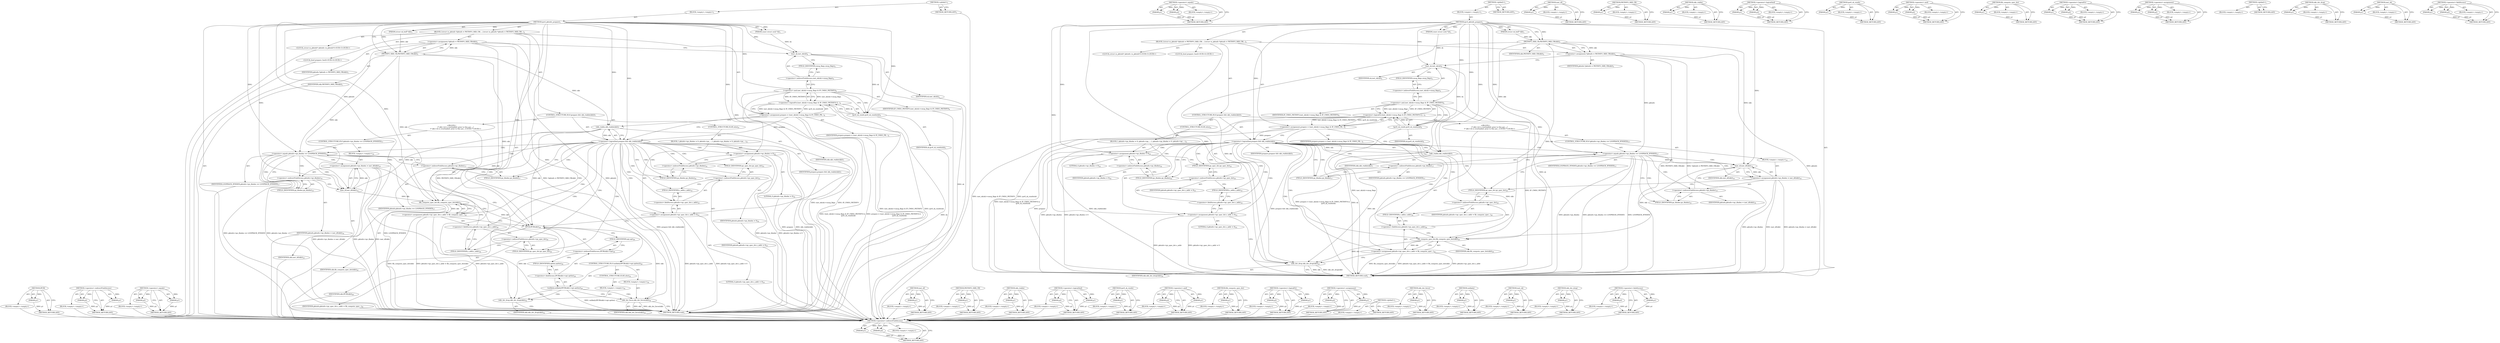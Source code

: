 digraph "&lt;operator&gt;.fieldAccess" {
vulnerable_116 [label=<(METHOD,&lt;operator&gt;.indirectFieldAccess)>];
vulnerable_117 [label=<(PARAM,p1)>];
vulnerable_118 [label=<(PARAM,p2)>];
vulnerable_119 [label=<(BLOCK,&lt;empty&gt;,&lt;empty&gt;)>];
vulnerable_120 [label=<(METHOD_RETURN,ANY)>];
vulnerable_138 [label=<(METHOD,&lt;operator&gt;.equals)>];
vulnerable_139 [label=<(PARAM,p1)>];
vulnerable_140 [label=<(PARAM,p2)>];
vulnerable_141 [label=<(BLOCK,&lt;empty&gt;,&lt;empty&gt;)>];
vulnerable_142 [label=<(METHOD_RETURN,ANY)>];
vulnerable_6 [label=<(METHOD,&lt;global&gt;)<SUB>1</SUB>>];
vulnerable_7 [label=<(BLOCK,&lt;empty&gt;,&lt;empty&gt;)<SUB>1</SUB>>];
vulnerable_8 [label=<(METHOD,ipv4_pktinfo_prepare)<SUB>1</SUB>>];
vulnerable_9 [label=<(PARAM,const struct sock *sk)<SUB>1</SUB>>];
vulnerable_10 [label=<(PARAM,struct sk_buff *skb)<SUB>1</SUB>>];
vulnerable_11 [label=<(BLOCK,{
	struct in_pktinfo *pktinfo = PKTINFO_SKB_CB(...,{
	struct in_pktinfo *pktinfo = PKTINFO_SKB_CB(...)<SUB>2</SUB>>];
vulnerable_12 [label="<(LOCAL,struct in_pktinfo* pktinfo: in_pktinfo*)<SUB>3</SUB>>"];
vulnerable_13 [label=<(&lt;operator&gt;.assignment,*pktinfo = PKTINFO_SKB_CB(skb))<SUB>3</SUB>>];
vulnerable_14 [label=<(IDENTIFIER,pktinfo,*pktinfo = PKTINFO_SKB_CB(skb))<SUB>3</SUB>>];
vulnerable_15 [label=<(PKTINFO_SKB_CB,PKTINFO_SKB_CB(skb))<SUB>3</SUB>>];
vulnerable_16 [label=<(IDENTIFIER,skb,PKTINFO_SKB_CB(skb))<SUB>3</SUB>>];
vulnerable_17 [label="<(LOCAL,bool prepare: bool)<SUB>4</SUB>>"];
vulnerable_18 [label=<(&lt;operator&gt;.assignment,prepare = (inet_sk(sk)-&gt;cmsg_flags &amp; IP_CMSG_PK...)<SUB>4</SUB>>];
vulnerable_19 [label=<(IDENTIFIER,prepare,prepare = (inet_sk(sk)-&gt;cmsg_flags &amp; IP_CMSG_PK...)<SUB>4</SUB>>];
vulnerable_20 [label=<(&lt;operator&gt;.logicalOr,(inet_sk(sk)-&gt;cmsg_flags &amp; IP_CMSG_PKTINFO) ||
...)<SUB>4</SUB>>];
vulnerable_21 [label=<(&lt;operator&gt;.and,inet_sk(sk)-&gt;cmsg_flags &amp; IP_CMSG_PKTINFO)<SUB>4</SUB>>];
vulnerable_22 [label=<(&lt;operator&gt;.indirectFieldAccess,inet_sk(sk)-&gt;cmsg_flags)<SUB>4</SUB>>];
vulnerable_23 [label=<(inet_sk,inet_sk(sk))<SUB>4</SUB>>];
vulnerable_24 [label=<(IDENTIFIER,sk,inet_sk(sk))<SUB>4</SUB>>];
vulnerable_25 [label=<(FIELD_IDENTIFIER,cmsg_flags,cmsg_flags)<SUB>4</SUB>>];
vulnerable_26 [label=<(IDENTIFIER,IP_CMSG_PKTINFO,inet_sk(sk)-&gt;cmsg_flags &amp; IP_CMSG_PKTINFO)<SUB>4</SUB>>];
vulnerable_27 [label=<(ipv6_sk_rxinfo,ipv6_sk_rxinfo(sk))<SUB>5</SUB>>];
vulnerable_28 [label=<(IDENTIFIER,sk,ipv6_sk_rxinfo(sk))<SUB>5</SUB>>];
vulnerable_29 [label=<(CONTROL_STRUCTURE,IF,if (prepare &amp;&amp; skb_rtable(skb)))<SUB>7</SUB>>];
vulnerable_30 [label=<(&lt;operator&gt;.logicalAnd,prepare &amp;&amp; skb_rtable(skb))<SUB>7</SUB>>];
vulnerable_31 [label=<(IDENTIFIER,prepare,prepare &amp;&amp; skb_rtable(skb))<SUB>7</SUB>>];
vulnerable_32 [label=<(skb_rtable,skb_rtable(skb))<SUB>7</SUB>>];
vulnerable_33 [label=<(IDENTIFIER,skb,skb_rtable(skb))<SUB>7</SUB>>];
vulnerable_34 [label="<(BLOCK,{
		/* skb-&gt;cb is overloaded: prior to this poi...,{
		/* skb-&gt;cb is overloaded: prior to this poi...)<SUB>7</SUB>>"];
vulnerable_35 [label=<(CONTROL_STRUCTURE,IF,if (pktinfo-&gt;ipi_ifindex == LOOPBACK_IFINDEX))<SUB>17</SUB>>];
vulnerable_36 [label=<(&lt;operator&gt;.equals,pktinfo-&gt;ipi_ifindex == LOOPBACK_IFINDEX)<SUB>17</SUB>>];
vulnerable_37 [label=<(&lt;operator&gt;.indirectFieldAccess,pktinfo-&gt;ipi_ifindex)<SUB>17</SUB>>];
vulnerable_38 [label=<(IDENTIFIER,pktinfo,pktinfo-&gt;ipi_ifindex == LOOPBACK_IFINDEX)<SUB>17</SUB>>];
vulnerable_39 [label=<(FIELD_IDENTIFIER,ipi_ifindex,ipi_ifindex)<SUB>17</SUB>>];
vulnerable_40 [label=<(IDENTIFIER,LOOPBACK_IFINDEX,pktinfo-&gt;ipi_ifindex == LOOPBACK_IFINDEX)<SUB>17</SUB>>];
vulnerable_41 [label=<(BLOCK,&lt;empty&gt;,&lt;empty&gt;)<SUB>18</SUB>>];
vulnerable_42 [label=<(&lt;operator&gt;.assignment,pktinfo-&gt;ipi_ifindex = inet_iif(skb))<SUB>18</SUB>>];
vulnerable_43 [label=<(&lt;operator&gt;.indirectFieldAccess,pktinfo-&gt;ipi_ifindex)<SUB>18</SUB>>];
vulnerable_44 [label=<(IDENTIFIER,pktinfo,pktinfo-&gt;ipi_ifindex = inet_iif(skb))<SUB>18</SUB>>];
vulnerable_45 [label=<(FIELD_IDENTIFIER,ipi_ifindex,ipi_ifindex)<SUB>18</SUB>>];
vulnerable_46 [label=<(inet_iif,inet_iif(skb))<SUB>18</SUB>>];
vulnerable_47 [label=<(IDENTIFIER,skb,inet_iif(skb))<SUB>18</SUB>>];
vulnerable_48 [label=<(&lt;operator&gt;.assignment,pktinfo-&gt;ipi_spec_dst.s_addr = fib_compute_spec...)<SUB>20</SUB>>];
vulnerable_49 [label=<(&lt;operator&gt;.fieldAccess,pktinfo-&gt;ipi_spec_dst.s_addr)<SUB>20</SUB>>];
vulnerable_50 [label=<(&lt;operator&gt;.indirectFieldAccess,pktinfo-&gt;ipi_spec_dst)<SUB>20</SUB>>];
vulnerable_51 [label=<(IDENTIFIER,pktinfo,pktinfo-&gt;ipi_spec_dst.s_addr = fib_compute_spec...)<SUB>20</SUB>>];
vulnerable_52 [label=<(FIELD_IDENTIFIER,ipi_spec_dst,ipi_spec_dst)<SUB>20</SUB>>];
vulnerable_53 [label=<(FIELD_IDENTIFIER,s_addr,s_addr)<SUB>20</SUB>>];
vulnerable_54 [label=<(fib_compute_spec_dst,fib_compute_spec_dst(skb))<SUB>20</SUB>>];
vulnerable_55 [label=<(IDENTIFIER,skb,fib_compute_spec_dst(skb))<SUB>20</SUB>>];
vulnerable_56 [label=<(CONTROL_STRUCTURE,ELSE,else)<SUB>21</SUB>>];
vulnerable_57 [label=<(BLOCK,{
 		pktinfo-&gt;ipi_ifindex = 0;
 		pktinfo-&gt;ipi_...,{
 		pktinfo-&gt;ipi_ifindex = 0;
 		pktinfo-&gt;ipi_...)<SUB>21</SUB>>];
vulnerable_58 [label=<(&lt;operator&gt;.assignment,pktinfo-&gt;ipi_ifindex = 0)<SUB>22</SUB>>];
vulnerable_59 [label=<(&lt;operator&gt;.indirectFieldAccess,pktinfo-&gt;ipi_ifindex)<SUB>22</SUB>>];
vulnerable_60 [label=<(IDENTIFIER,pktinfo,pktinfo-&gt;ipi_ifindex = 0)<SUB>22</SUB>>];
vulnerable_61 [label=<(FIELD_IDENTIFIER,ipi_ifindex,ipi_ifindex)<SUB>22</SUB>>];
vulnerable_62 [label=<(LITERAL,0,pktinfo-&gt;ipi_ifindex = 0)<SUB>22</SUB>>];
vulnerable_63 [label=<(&lt;operator&gt;.assignment,pktinfo-&gt;ipi_spec_dst.s_addr = 0)<SUB>23</SUB>>];
vulnerable_64 [label=<(&lt;operator&gt;.fieldAccess,pktinfo-&gt;ipi_spec_dst.s_addr)<SUB>23</SUB>>];
vulnerable_65 [label=<(&lt;operator&gt;.indirectFieldAccess,pktinfo-&gt;ipi_spec_dst)<SUB>23</SUB>>];
vulnerable_66 [label=<(IDENTIFIER,pktinfo,pktinfo-&gt;ipi_spec_dst.s_addr = 0)<SUB>23</SUB>>];
vulnerable_67 [label=<(FIELD_IDENTIFIER,ipi_spec_dst,ipi_spec_dst)<SUB>23</SUB>>];
vulnerable_68 [label=<(FIELD_IDENTIFIER,s_addr,s_addr)<SUB>23</SUB>>];
vulnerable_69 [label=<(LITERAL,0,pktinfo-&gt;ipi_spec_dst.s_addr = 0)<SUB>23</SUB>>];
vulnerable_70 [label=<(skb_dst_drop,skb_dst_drop(skb))<SUB>25</SUB>>];
vulnerable_71 [label=<(IDENTIFIER,skb,skb_dst_drop(skb))<SUB>25</SUB>>];
vulnerable_72 [label=<(METHOD_RETURN,void)<SUB>1</SUB>>];
vulnerable_74 [label=<(METHOD_RETURN,ANY)<SUB>1</SUB>>];
vulnerable_143 [label=<(METHOD,inet_iif)>];
vulnerable_144 [label=<(PARAM,p1)>];
vulnerable_145 [label=<(BLOCK,&lt;empty&gt;,&lt;empty&gt;)>];
vulnerable_146 [label=<(METHOD_RETURN,ANY)>];
vulnerable_102 [label=<(METHOD,PKTINFO_SKB_CB)>];
vulnerable_103 [label=<(PARAM,p1)>];
vulnerable_104 [label=<(BLOCK,&lt;empty&gt;,&lt;empty&gt;)>];
vulnerable_105 [label=<(METHOD_RETURN,ANY)>];
vulnerable_134 [label=<(METHOD,skb_rtable)>];
vulnerable_135 [label=<(PARAM,p1)>];
vulnerable_136 [label=<(BLOCK,&lt;empty&gt;,&lt;empty&gt;)>];
vulnerable_137 [label=<(METHOD_RETURN,ANY)>];
vulnerable_129 [label=<(METHOD,&lt;operator&gt;.logicalAnd)>];
vulnerable_130 [label=<(PARAM,p1)>];
vulnerable_131 [label=<(PARAM,p2)>];
vulnerable_132 [label=<(BLOCK,&lt;empty&gt;,&lt;empty&gt;)>];
vulnerable_133 [label=<(METHOD_RETURN,ANY)>];
vulnerable_125 [label=<(METHOD,ipv6_sk_rxinfo)>];
vulnerable_126 [label=<(PARAM,p1)>];
vulnerable_127 [label=<(BLOCK,&lt;empty&gt;,&lt;empty&gt;)>];
vulnerable_128 [label=<(METHOD_RETURN,ANY)>];
vulnerable_111 [label=<(METHOD,&lt;operator&gt;.and)>];
vulnerable_112 [label=<(PARAM,p1)>];
vulnerable_113 [label=<(PARAM,p2)>];
vulnerable_114 [label=<(BLOCK,&lt;empty&gt;,&lt;empty&gt;)>];
vulnerable_115 [label=<(METHOD_RETURN,ANY)>];
vulnerable_152 [label=<(METHOD,fib_compute_spec_dst)>];
vulnerable_153 [label=<(PARAM,p1)>];
vulnerable_154 [label=<(BLOCK,&lt;empty&gt;,&lt;empty&gt;)>];
vulnerable_155 [label=<(METHOD_RETURN,ANY)>];
vulnerable_106 [label=<(METHOD,&lt;operator&gt;.logicalOr)>];
vulnerable_107 [label=<(PARAM,p1)>];
vulnerable_108 [label=<(PARAM,p2)>];
vulnerable_109 [label=<(BLOCK,&lt;empty&gt;,&lt;empty&gt;)>];
vulnerable_110 [label=<(METHOD_RETURN,ANY)>];
vulnerable_97 [label=<(METHOD,&lt;operator&gt;.assignment)>];
vulnerable_98 [label=<(PARAM,p1)>];
vulnerable_99 [label=<(PARAM,p2)>];
vulnerable_100 [label=<(BLOCK,&lt;empty&gt;,&lt;empty&gt;)>];
vulnerable_101 [label=<(METHOD_RETURN,ANY)>];
vulnerable_91 [label=<(METHOD,&lt;global&gt;)<SUB>1</SUB>>];
vulnerable_92 [label=<(BLOCK,&lt;empty&gt;,&lt;empty&gt;)>];
vulnerable_93 [label=<(METHOD_RETURN,ANY)>];
vulnerable_156 [label=<(METHOD,skb_dst_drop)>];
vulnerable_157 [label=<(PARAM,p1)>];
vulnerable_158 [label=<(BLOCK,&lt;empty&gt;,&lt;empty&gt;)>];
vulnerable_159 [label=<(METHOD_RETURN,ANY)>];
vulnerable_121 [label=<(METHOD,inet_sk)>];
vulnerable_122 [label=<(PARAM,p1)>];
vulnerable_123 [label=<(BLOCK,&lt;empty&gt;,&lt;empty&gt;)>];
vulnerable_124 [label=<(METHOD_RETURN,ANY)>];
vulnerable_147 [label=<(METHOD,&lt;operator&gt;.fieldAccess)>];
vulnerable_148 [label=<(PARAM,p1)>];
vulnerable_149 [label=<(PARAM,p2)>];
vulnerable_150 [label=<(BLOCK,&lt;empty&gt;,&lt;empty&gt;)>];
vulnerable_151 [label=<(METHOD_RETURN,ANY)>];
fixed_173 [label=<(METHOD,IPCB)>];
fixed_174 [label=<(PARAM,p1)>];
fixed_175 [label=<(BLOCK,&lt;empty&gt;,&lt;empty&gt;)>];
fixed_176 [label=<(METHOD_RETURN,ANY)>];
fixed_129 [label=<(METHOD,&lt;operator&gt;.indirectFieldAccess)>];
fixed_130 [label=<(PARAM,p1)>];
fixed_131 [label=<(PARAM,p2)>];
fixed_132 [label=<(BLOCK,&lt;empty&gt;,&lt;empty&gt;)>];
fixed_133 [label=<(METHOD_RETURN,ANY)>];
fixed_151 [label=<(METHOD,&lt;operator&gt;.equals)>];
fixed_152 [label=<(PARAM,p1)>];
fixed_153 [label=<(PARAM,p2)>];
fixed_154 [label=<(BLOCK,&lt;empty&gt;,&lt;empty&gt;)>];
fixed_155 [label=<(METHOD_RETURN,ANY)>];
fixed_6 [label=<(METHOD,&lt;global&gt;)<SUB>1</SUB>>];
fixed_7 [label=<(BLOCK,&lt;empty&gt;,&lt;empty&gt;)<SUB>1</SUB>>];
fixed_8 [label=<(METHOD,ipv4_pktinfo_prepare)<SUB>1</SUB>>];
fixed_9 [label=<(PARAM,const struct sock *sk)<SUB>1</SUB>>];
fixed_10 [label=<(PARAM,struct sk_buff *skb)<SUB>1</SUB>>];
fixed_11 [label=<(BLOCK,{
	struct in_pktinfo *pktinfo = PKTINFO_SKB_CB(...,{
	struct in_pktinfo *pktinfo = PKTINFO_SKB_CB(...)<SUB>2</SUB>>];
fixed_12 [label="<(LOCAL,struct in_pktinfo* pktinfo: in_pktinfo*)<SUB>3</SUB>>"];
fixed_13 [label=<(&lt;operator&gt;.assignment,*pktinfo = PKTINFO_SKB_CB(skb))<SUB>3</SUB>>];
fixed_14 [label=<(IDENTIFIER,pktinfo,*pktinfo = PKTINFO_SKB_CB(skb))<SUB>3</SUB>>];
fixed_15 [label=<(PKTINFO_SKB_CB,PKTINFO_SKB_CB(skb))<SUB>3</SUB>>];
fixed_16 [label=<(IDENTIFIER,skb,PKTINFO_SKB_CB(skb))<SUB>3</SUB>>];
fixed_17 [label="<(LOCAL,bool prepare: bool)<SUB>4</SUB>>"];
fixed_18 [label=<(&lt;operator&gt;.assignment,prepare = (inet_sk(sk)-&gt;cmsg_flags &amp; IP_CMSG_PK...)<SUB>4</SUB>>];
fixed_19 [label=<(IDENTIFIER,prepare,prepare = (inet_sk(sk)-&gt;cmsg_flags &amp; IP_CMSG_PK...)<SUB>4</SUB>>];
fixed_20 [label=<(&lt;operator&gt;.logicalOr,(inet_sk(sk)-&gt;cmsg_flags &amp; IP_CMSG_PKTINFO) ||
...)<SUB>4</SUB>>];
fixed_21 [label=<(&lt;operator&gt;.and,inet_sk(sk)-&gt;cmsg_flags &amp; IP_CMSG_PKTINFO)<SUB>4</SUB>>];
fixed_22 [label=<(&lt;operator&gt;.indirectFieldAccess,inet_sk(sk)-&gt;cmsg_flags)<SUB>4</SUB>>];
fixed_23 [label=<(inet_sk,inet_sk(sk))<SUB>4</SUB>>];
fixed_24 [label=<(IDENTIFIER,sk,inet_sk(sk))<SUB>4</SUB>>];
fixed_25 [label=<(FIELD_IDENTIFIER,cmsg_flags,cmsg_flags)<SUB>4</SUB>>];
fixed_26 [label=<(IDENTIFIER,IP_CMSG_PKTINFO,inet_sk(sk)-&gt;cmsg_flags &amp; IP_CMSG_PKTINFO)<SUB>4</SUB>>];
fixed_27 [label=<(ipv6_sk_rxinfo,ipv6_sk_rxinfo(sk))<SUB>5</SUB>>];
fixed_28 [label=<(IDENTIFIER,sk,ipv6_sk_rxinfo(sk))<SUB>5</SUB>>];
fixed_29 [label=<(CONTROL_STRUCTURE,IF,if (prepare &amp;&amp; skb_rtable(skb)))<SUB>7</SUB>>];
fixed_30 [label=<(&lt;operator&gt;.logicalAnd,prepare &amp;&amp; skb_rtable(skb))<SUB>7</SUB>>];
fixed_31 [label=<(IDENTIFIER,prepare,prepare &amp;&amp; skb_rtable(skb))<SUB>7</SUB>>];
fixed_32 [label=<(skb_rtable,skb_rtable(skb))<SUB>7</SUB>>];
fixed_33 [label=<(IDENTIFIER,skb,skb_rtable(skb))<SUB>7</SUB>>];
fixed_34 [label="<(BLOCK,{
		/* skb-&gt;cb is overloaded: prior to this poi...,{
		/* skb-&gt;cb is overloaded: prior to this poi...)<SUB>7</SUB>>"];
fixed_35 [label=<(CONTROL_STRUCTURE,IF,if (pktinfo-&gt;ipi_ifindex == LOOPBACK_IFINDEX))<SUB>17</SUB>>];
fixed_36 [label=<(&lt;operator&gt;.equals,pktinfo-&gt;ipi_ifindex == LOOPBACK_IFINDEX)<SUB>17</SUB>>];
fixed_37 [label=<(&lt;operator&gt;.indirectFieldAccess,pktinfo-&gt;ipi_ifindex)<SUB>17</SUB>>];
fixed_38 [label=<(IDENTIFIER,pktinfo,pktinfo-&gt;ipi_ifindex == LOOPBACK_IFINDEX)<SUB>17</SUB>>];
fixed_39 [label=<(FIELD_IDENTIFIER,ipi_ifindex,ipi_ifindex)<SUB>17</SUB>>];
fixed_40 [label=<(IDENTIFIER,LOOPBACK_IFINDEX,pktinfo-&gt;ipi_ifindex == LOOPBACK_IFINDEX)<SUB>17</SUB>>];
fixed_41 [label=<(BLOCK,&lt;empty&gt;,&lt;empty&gt;)<SUB>18</SUB>>];
fixed_42 [label=<(&lt;operator&gt;.assignment,pktinfo-&gt;ipi_ifindex = inet_iif(skb))<SUB>18</SUB>>];
fixed_43 [label=<(&lt;operator&gt;.indirectFieldAccess,pktinfo-&gt;ipi_ifindex)<SUB>18</SUB>>];
fixed_44 [label=<(IDENTIFIER,pktinfo,pktinfo-&gt;ipi_ifindex = inet_iif(skb))<SUB>18</SUB>>];
fixed_45 [label=<(FIELD_IDENTIFIER,ipi_ifindex,ipi_ifindex)<SUB>18</SUB>>];
fixed_46 [label=<(inet_iif,inet_iif(skb))<SUB>18</SUB>>];
fixed_47 [label=<(IDENTIFIER,skb,inet_iif(skb))<SUB>18</SUB>>];
fixed_48 [label=<(&lt;operator&gt;.assignment,pktinfo-&gt;ipi_spec_dst.s_addr = fib_compute_spec...)<SUB>20</SUB>>];
fixed_49 [label=<(&lt;operator&gt;.fieldAccess,pktinfo-&gt;ipi_spec_dst.s_addr)<SUB>20</SUB>>];
fixed_50 [label=<(&lt;operator&gt;.indirectFieldAccess,pktinfo-&gt;ipi_spec_dst)<SUB>20</SUB>>];
fixed_51 [label=<(IDENTIFIER,pktinfo,pktinfo-&gt;ipi_spec_dst.s_addr = fib_compute_spec...)<SUB>20</SUB>>];
fixed_52 [label=<(FIELD_IDENTIFIER,ipi_spec_dst,ipi_spec_dst)<SUB>20</SUB>>];
fixed_53 [label=<(FIELD_IDENTIFIER,s_addr,s_addr)<SUB>20</SUB>>];
fixed_54 [label=<(fib_compute_spec_dst,fib_compute_spec_dst(skb))<SUB>20</SUB>>];
fixed_55 [label=<(IDENTIFIER,skb,fib_compute_spec_dst(skb))<SUB>20</SUB>>];
fixed_56 [label=<(CONTROL_STRUCTURE,ELSE,else)<SUB>21</SUB>>];
fixed_57 [label=<(BLOCK,{
 		pktinfo-&gt;ipi_ifindex = 0;
 		pktinfo-&gt;ipi_...,{
 		pktinfo-&gt;ipi_ifindex = 0;
 		pktinfo-&gt;ipi_...)<SUB>21</SUB>>];
fixed_58 [label=<(&lt;operator&gt;.assignment,pktinfo-&gt;ipi_ifindex = 0)<SUB>22</SUB>>];
fixed_59 [label=<(&lt;operator&gt;.indirectFieldAccess,pktinfo-&gt;ipi_ifindex)<SUB>22</SUB>>];
fixed_60 [label=<(IDENTIFIER,pktinfo,pktinfo-&gt;ipi_ifindex = 0)<SUB>22</SUB>>];
fixed_61 [label=<(FIELD_IDENTIFIER,ipi_ifindex,ipi_ifindex)<SUB>22</SUB>>];
fixed_62 [label=<(LITERAL,0,pktinfo-&gt;ipi_ifindex = 0)<SUB>22</SUB>>];
fixed_63 [label=<(&lt;operator&gt;.assignment,pktinfo-&gt;ipi_spec_dst.s_addr = 0)<SUB>23</SUB>>];
fixed_64 [label=<(&lt;operator&gt;.fieldAccess,pktinfo-&gt;ipi_spec_dst.s_addr)<SUB>23</SUB>>];
fixed_65 [label=<(&lt;operator&gt;.indirectFieldAccess,pktinfo-&gt;ipi_spec_dst)<SUB>23</SUB>>];
fixed_66 [label=<(IDENTIFIER,pktinfo,pktinfo-&gt;ipi_spec_dst.s_addr = 0)<SUB>23</SUB>>];
fixed_67 [label=<(FIELD_IDENTIFIER,ipi_spec_dst,ipi_spec_dst)<SUB>23</SUB>>];
fixed_68 [label=<(FIELD_IDENTIFIER,s_addr,s_addr)<SUB>23</SUB>>];
fixed_69 [label=<(LITERAL,0,pktinfo-&gt;ipi_spec_dst.s_addr = 0)<SUB>23</SUB>>];
fixed_70 [label=<(CONTROL_STRUCTURE,IF,if (unlikely(IPCB(skb)-&gt;opt.optlen)))<SUB>29</SUB>>];
fixed_71 [label=<(unlikely,unlikely(IPCB(skb)-&gt;opt.optlen))<SUB>29</SUB>>];
fixed_72 [label=<(&lt;operator&gt;.fieldAccess,IPCB(skb)-&gt;opt.optlen)<SUB>29</SUB>>];
fixed_73 [label=<(&lt;operator&gt;.indirectFieldAccess,IPCB(skb)-&gt;opt)<SUB>29</SUB>>];
fixed_74 [label=<(IPCB,IPCB(skb))<SUB>29</SUB>>];
fixed_75 [label=<(IDENTIFIER,skb,IPCB(skb))<SUB>29</SUB>>];
fixed_76 [label=<(FIELD_IDENTIFIER,opt,opt)<SUB>29</SUB>>];
fixed_77 [label=<(FIELD_IDENTIFIER,optlen,optlen)<SUB>29</SUB>>];
fixed_78 [label=<(BLOCK,&lt;empty&gt;,&lt;empty&gt;)<SUB>30</SUB>>];
fixed_79 [label=<(skb_dst_force,skb_dst_force(skb))<SUB>30</SUB>>];
fixed_80 [label=<(IDENTIFIER,skb,skb_dst_force(skb))<SUB>30</SUB>>];
fixed_81 [label=<(CONTROL_STRUCTURE,ELSE,else)<SUB>32</SUB>>];
fixed_82 [label=<(BLOCK,&lt;empty&gt;,&lt;empty&gt;)<SUB>32</SUB>>];
fixed_83 [label=<(skb_dst_drop,skb_dst_drop(skb))<SUB>32</SUB>>];
fixed_84 [label=<(IDENTIFIER,skb,skb_dst_drop(skb))<SUB>32</SUB>>];
fixed_85 [label=<(METHOD_RETURN,void)<SUB>1</SUB>>];
fixed_87 [label=<(METHOD_RETURN,ANY)<SUB>1</SUB>>];
fixed_156 [label=<(METHOD,inet_iif)>];
fixed_157 [label=<(PARAM,p1)>];
fixed_158 [label=<(BLOCK,&lt;empty&gt;,&lt;empty&gt;)>];
fixed_159 [label=<(METHOD_RETURN,ANY)>];
fixed_115 [label=<(METHOD,PKTINFO_SKB_CB)>];
fixed_116 [label=<(PARAM,p1)>];
fixed_117 [label=<(BLOCK,&lt;empty&gt;,&lt;empty&gt;)>];
fixed_118 [label=<(METHOD_RETURN,ANY)>];
fixed_147 [label=<(METHOD,skb_rtable)>];
fixed_148 [label=<(PARAM,p1)>];
fixed_149 [label=<(BLOCK,&lt;empty&gt;,&lt;empty&gt;)>];
fixed_150 [label=<(METHOD_RETURN,ANY)>];
fixed_142 [label=<(METHOD,&lt;operator&gt;.logicalAnd)>];
fixed_143 [label=<(PARAM,p1)>];
fixed_144 [label=<(PARAM,p2)>];
fixed_145 [label=<(BLOCK,&lt;empty&gt;,&lt;empty&gt;)>];
fixed_146 [label=<(METHOD_RETURN,ANY)>];
fixed_138 [label=<(METHOD,ipv6_sk_rxinfo)>];
fixed_139 [label=<(PARAM,p1)>];
fixed_140 [label=<(BLOCK,&lt;empty&gt;,&lt;empty&gt;)>];
fixed_141 [label=<(METHOD_RETURN,ANY)>];
fixed_124 [label=<(METHOD,&lt;operator&gt;.and)>];
fixed_125 [label=<(PARAM,p1)>];
fixed_126 [label=<(PARAM,p2)>];
fixed_127 [label=<(BLOCK,&lt;empty&gt;,&lt;empty&gt;)>];
fixed_128 [label=<(METHOD_RETURN,ANY)>];
fixed_165 [label=<(METHOD,fib_compute_spec_dst)>];
fixed_166 [label=<(PARAM,p1)>];
fixed_167 [label=<(BLOCK,&lt;empty&gt;,&lt;empty&gt;)>];
fixed_168 [label=<(METHOD_RETURN,ANY)>];
fixed_119 [label=<(METHOD,&lt;operator&gt;.logicalOr)>];
fixed_120 [label=<(PARAM,p1)>];
fixed_121 [label=<(PARAM,p2)>];
fixed_122 [label=<(BLOCK,&lt;empty&gt;,&lt;empty&gt;)>];
fixed_123 [label=<(METHOD_RETURN,ANY)>];
fixed_110 [label=<(METHOD,&lt;operator&gt;.assignment)>];
fixed_111 [label=<(PARAM,p1)>];
fixed_112 [label=<(PARAM,p2)>];
fixed_113 [label=<(BLOCK,&lt;empty&gt;,&lt;empty&gt;)>];
fixed_114 [label=<(METHOD_RETURN,ANY)>];
fixed_104 [label=<(METHOD,&lt;global&gt;)<SUB>1</SUB>>];
fixed_105 [label=<(BLOCK,&lt;empty&gt;,&lt;empty&gt;)>];
fixed_106 [label=<(METHOD_RETURN,ANY)>];
fixed_177 [label=<(METHOD,skb_dst_force)>];
fixed_178 [label=<(PARAM,p1)>];
fixed_179 [label=<(BLOCK,&lt;empty&gt;,&lt;empty&gt;)>];
fixed_180 [label=<(METHOD_RETURN,ANY)>];
fixed_169 [label=<(METHOD,unlikely)>];
fixed_170 [label=<(PARAM,p1)>];
fixed_171 [label=<(BLOCK,&lt;empty&gt;,&lt;empty&gt;)>];
fixed_172 [label=<(METHOD_RETURN,ANY)>];
fixed_134 [label=<(METHOD,inet_sk)>];
fixed_135 [label=<(PARAM,p1)>];
fixed_136 [label=<(BLOCK,&lt;empty&gt;,&lt;empty&gt;)>];
fixed_137 [label=<(METHOD_RETURN,ANY)>];
fixed_181 [label=<(METHOD,skb_dst_drop)>];
fixed_182 [label=<(PARAM,p1)>];
fixed_183 [label=<(BLOCK,&lt;empty&gt;,&lt;empty&gt;)>];
fixed_184 [label=<(METHOD_RETURN,ANY)>];
fixed_160 [label=<(METHOD,&lt;operator&gt;.fieldAccess)>];
fixed_161 [label=<(PARAM,p1)>];
fixed_162 [label=<(PARAM,p2)>];
fixed_163 [label=<(BLOCK,&lt;empty&gt;,&lt;empty&gt;)>];
fixed_164 [label=<(METHOD_RETURN,ANY)>];
vulnerable_116 -> vulnerable_117  [key=0, label="AST: "];
vulnerable_116 -> vulnerable_117  [key=1, label="DDG: "];
vulnerable_116 -> vulnerable_119  [key=0, label="AST: "];
vulnerable_116 -> vulnerable_118  [key=0, label="AST: "];
vulnerable_116 -> vulnerable_118  [key=1, label="DDG: "];
vulnerable_116 -> vulnerable_120  [key=0, label="AST: "];
vulnerable_116 -> vulnerable_120  [key=1, label="CFG: "];
vulnerable_117 -> vulnerable_120  [key=0, label="DDG: p1"];
vulnerable_118 -> vulnerable_120  [key=0, label="DDG: p2"];
vulnerable_138 -> vulnerable_139  [key=0, label="AST: "];
vulnerable_138 -> vulnerable_139  [key=1, label="DDG: "];
vulnerable_138 -> vulnerable_141  [key=0, label="AST: "];
vulnerable_138 -> vulnerable_140  [key=0, label="AST: "];
vulnerable_138 -> vulnerable_140  [key=1, label="DDG: "];
vulnerable_138 -> vulnerable_142  [key=0, label="AST: "];
vulnerable_138 -> vulnerable_142  [key=1, label="CFG: "];
vulnerable_139 -> vulnerable_142  [key=0, label="DDG: p1"];
vulnerable_140 -> vulnerable_142  [key=0, label="DDG: p2"];
vulnerable_6 -> vulnerable_7  [key=0, label="AST: "];
vulnerable_6 -> vulnerable_74  [key=0, label="AST: "];
vulnerable_6 -> vulnerable_74  [key=1, label="CFG: "];
vulnerable_7 -> vulnerable_8  [key=0, label="AST: "];
vulnerable_8 -> vulnerable_9  [key=0, label="AST: "];
vulnerable_8 -> vulnerable_9  [key=1, label="DDG: "];
vulnerable_8 -> vulnerable_10  [key=0, label="AST: "];
vulnerable_8 -> vulnerable_10  [key=1, label="DDG: "];
vulnerable_8 -> vulnerable_11  [key=0, label="AST: "];
vulnerable_8 -> vulnerable_72  [key=0, label="AST: "];
vulnerable_8 -> vulnerable_15  [key=0, label="CFG: "];
vulnerable_8 -> vulnerable_15  [key=1, label="DDG: "];
vulnerable_8 -> vulnerable_70  [key=0, label="DDG: "];
vulnerable_8 -> vulnerable_30  [key=0, label="DDG: "];
vulnerable_8 -> vulnerable_21  [key=0, label="DDG: "];
vulnerable_8 -> vulnerable_27  [key=0, label="DDG: "];
vulnerable_8 -> vulnerable_32  [key=0, label="DDG: "];
vulnerable_8 -> vulnerable_58  [key=0, label="DDG: "];
vulnerable_8 -> vulnerable_63  [key=0, label="DDG: "];
vulnerable_8 -> vulnerable_36  [key=0, label="DDG: "];
vulnerable_8 -> vulnerable_54  [key=0, label="DDG: "];
vulnerable_8 -> vulnerable_23  [key=0, label="DDG: "];
vulnerable_8 -> vulnerable_46  [key=0, label="DDG: "];
vulnerable_9 -> vulnerable_23  [key=0, label="DDG: sk"];
vulnerable_10 -> vulnerable_15  [key=0, label="DDG: skb"];
vulnerable_11 -> vulnerable_12  [key=0, label="AST: "];
vulnerable_11 -> vulnerable_13  [key=0, label="AST: "];
vulnerable_11 -> vulnerable_17  [key=0, label="AST: "];
vulnerable_11 -> vulnerable_18  [key=0, label="AST: "];
vulnerable_11 -> vulnerable_29  [key=0, label="AST: "];
vulnerable_11 -> vulnerable_70  [key=0, label="AST: "];
vulnerable_13 -> vulnerable_14  [key=0, label="AST: "];
vulnerable_13 -> vulnerable_15  [key=0, label="AST: "];
vulnerable_13 -> vulnerable_23  [key=0, label="CFG: "];
vulnerable_13 -> vulnerable_72  [key=0, label="DDG: pktinfo"];
vulnerable_13 -> vulnerable_72  [key=1, label="DDG: PKTINFO_SKB_CB(skb)"];
vulnerable_13 -> vulnerable_72  [key=2, label="DDG: *pktinfo = PKTINFO_SKB_CB(skb)"];
vulnerable_13 -> vulnerable_36  [key=0, label="DDG: pktinfo"];
vulnerable_15 -> vulnerable_16  [key=0, label="AST: "];
vulnerable_15 -> vulnerable_13  [key=0, label="CFG: "];
vulnerable_15 -> vulnerable_13  [key=1, label="DDG: skb"];
vulnerable_15 -> vulnerable_70  [key=0, label="DDG: skb"];
vulnerable_15 -> vulnerable_32  [key=0, label="DDG: skb"];
vulnerable_15 -> vulnerable_54  [key=0, label="DDG: skb"];
vulnerable_15 -> vulnerable_46  [key=0, label="DDG: skb"];
vulnerable_18 -> vulnerable_19  [key=0, label="AST: "];
vulnerable_18 -> vulnerable_20  [key=0, label="AST: "];
vulnerable_18 -> vulnerable_30  [key=0, label="CFG: "];
vulnerable_18 -> vulnerable_30  [key=1, label="DDG: prepare"];
vulnerable_18 -> vulnerable_32  [key=0, label="CFG: "];
vulnerable_18 -> vulnerable_72  [key=0, label="DDG: (inet_sk(sk)-&gt;cmsg_flags &amp; IP_CMSG_PKTINFO) ||
		       ipv6_sk_rxinfo(sk)"];
vulnerable_18 -> vulnerable_72  [key=1, label="DDG: prepare = (inet_sk(sk)-&gt;cmsg_flags &amp; IP_CMSG_PKTINFO) ||
		       ipv6_sk_rxinfo(sk)"];
vulnerable_20 -> vulnerable_21  [key=0, label="AST: "];
vulnerable_20 -> vulnerable_27  [key=0, label="AST: "];
vulnerable_20 -> vulnerable_18  [key=0, label="CFG: "];
vulnerable_20 -> vulnerable_18  [key=1, label="DDG: inet_sk(sk)-&gt;cmsg_flags &amp; IP_CMSG_PKTINFO"];
vulnerable_20 -> vulnerable_18  [key=2, label="DDG: ipv6_sk_rxinfo(sk)"];
vulnerable_20 -> vulnerable_72  [key=0, label="DDG: inet_sk(sk)-&gt;cmsg_flags &amp; IP_CMSG_PKTINFO"];
vulnerable_20 -> vulnerable_72  [key=1, label="DDG: ipv6_sk_rxinfo(sk)"];
vulnerable_21 -> vulnerable_22  [key=0, label="AST: "];
vulnerable_21 -> vulnerable_26  [key=0, label="AST: "];
vulnerable_21 -> vulnerable_20  [key=0, label="CFG: "];
vulnerable_21 -> vulnerable_20  [key=1, label="DDG: inet_sk(sk)-&gt;cmsg_flags"];
vulnerable_21 -> vulnerable_20  [key=2, label="DDG: IP_CMSG_PKTINFO"];
vulnerable_21 -> vulnerable_27  [key=0, label="CFG: "];
vulnerable_21 -> vulnerable_27  [key=1, label="CDG: "];
vulnerable_21 -> vulnerable_72  [key=0, label="DDG: inet_sk(sk)-&gt;cmsg_flags"];
vulnerable_21 -> vulnerable_72  [key=1, label="DDG: IP_CMSG_PKTINFO"];
vulnerable_22 -> vulnerable_23  [key=0, label="AST: "];
vulnerable_22 -> vulnerable_25  [key=0, label="AST: "];
vulnerable_22 -> vulnerable_21  [key=0, label="CFG: "];
vulnerable_23 -> vulnerable_24  [key=0, label="AST: "];
vulnerable_23 -> vulnerable_25  [key=0, label="CFG: "];
vulnerable_23 -> vulnerable_72  [key=0, label="DDG: sk"];
vulnerable_23 -> vulnerable_27  [key=0, label="DDG: sk"];
vulnerable_25 -> vulnerable_22  [key=0, label="CFG: "];
vulnerable_27 -> vulnerable_28  [key=0, label="AST: "];
vulnerable_27 -> vulnerable_20  [key=0, label="CFG: "];
vulnerable_27 -> vulnerable_20  [key=1, label="DDG: sk"];
vulnerable_27 -> vulnerable_72  [key=0, label="DDG: sk"];
vulnerable_29 -> vulnerable_30  [key=0, label="AST: "];
vulnerable_29 -> vulnerable_34  [key=0, label="AST: "];
vulnerable_29 -> vulnerable_56  [key=0, label="AST: "];
vulnerable_30 -> vulnerable_31  [key=0, label="AST: "];
vulnerable_30 -> vulnerable_32  [key=0, label="AST: "];
vulnerable_30 -> vulnerable_39  [key=0, label="CFG: "];
vulnerable_30 -> vulnerable_39  [key=1, label="CDG: "];
vulnerable_30 -> vulnerable_61  [key=0, label="CFG: "];
vulnerable_30 -> vulnerable_61  [key=1, label="CDG: "];
vulnerable_30 -> vulnerable_72  [key=0, label="DDG: prepare"];
vulnerable_30 -> vulnerable_72  [key=1, label="DDG: skb_rtable(skb)"];
vulnerable_30 -> vulnerable_72  [key=2, label="DDG: prepare &amp;&amp; skb_rtable(skb)"];
vulnerable_30 -> vulnerable_48  [key=0, label="CDG: "];
vulnerable_30 -> vulnerable_58  [key=0, label="CDG: "];
vulnerable_30 -> vulnerable_68  [key=0, label="CDG: "];
vulnerable_30 -> vulnerable_49  [key=0, label="CDG: "];
vulnerable_30 -> vulnerable_64  [key=0, label="CDG: "];
vulnerable_30 -> vulnerable_36  [key=0, label="CDG: "];
vulnerable_30 -> vulnerable_52  [key=0, label="CDG: "];
vulnerable_30 -> vulnerable_37  [key=0, label="CDG: "];
vulnerable_30 -> vulnerable_53  [key=0, label="CDG: "];
vulnerable_30 -> vulnerable_67  [key=0, label="CDG: "];
vulnerable_30 -> vulnerable_63  [key=0, label="CDG: "];
vulnerable_30 -> vulnerable_65  [key=0, label="CDG: "];
vulnerable_30 -> vulnerable_50  [key=0, label="CDG: "];
vulnerable_30 -> vulnerable_59  [key=0, label="CDG: "];
vulnerable_30 -> vulnerable_54  [key=0, label="CDG: "];
vulnerable_32 -> vulnerable_33  [key=0, label="AST: "];
vulnerable_32 -> vulnerable_30  [key=0, label="CFG: "];
vulnerable_32 -> vulnerable_30  [key=1, label="DDG: skb"];
vulnerable_32 -> vulnerable_70  [key=0, label="DDG: skb"];
vulnerable_32 -> vulnerable_54  [key=0, label="DDG: skb"];
vulnerable_32 -> vulnerable_46  [key=0, label="DDG: skb"];
vulnerable_34 -> vulnerable_35  [key=0, label="AST: "];
vulnerable_34 -> vulnerable_48  [key=0, label="AST: "];
vulnerable_35 -> vulnerable_36  [key=0, label="AST: "];
vulnerable_35 -> vulnerable_41  [key=0, label="AST: "];
vulnerable_36 -> vulnerable_37  [key=0, label="AST: "];
vulnerable_36 -> vulnerable_40  [key=0, label="AST: "];
vulnerable_36 -> vulnerable_45  [key=0, label="CFG: "];
vulnerable_36 -> vulnerable_45  [key=1, label="CDG: "];
vulnerable_36 -> vulnerable_52  [key=0, label="CFG: "];
vulnerable_36 -> vulnerable_72  [key=0, label="DDG: pktinfo-&gt;ipi_ifindex"];
vulnerable_36 -> vulnerable_72  [key=1, label="DDG: pktinfo-&gt;ipi_ifindex == LOOPBACK_IFINDEX"];
vulnerable_36 -> vulnerable_72  [key=2, label="DDG: LOOPBACK_IFINDEX"];
vulnerable_36 -> vulnerable_42  [key=0, label="CDG: "];
vulnerable_36 -> vulnerable_46  [key=0, label="CDG: "];
vulnerable_36 -> vulnerable_43  [key=0, label="CDG: "];
vulnerable_37 -> vulnerable_38  [key=0, label="AST: "];
vulnerable_37 -> vulnerable_39  [key=0, label="AST: "];
vulnerable_37 -> vulnerable_36  [key=0, label="CFG: "];
vulnerable_39 -> vulnerable_37  [key=0, label="CFG: "];
vulnerable_41 -> vulnerable_42  [key=0, label="AST: "];
vulnerable_42 -> vulnerable_43  [key=0, label="AST: "];
vulnerable_42 -> vulnerable_46  [key=0, label="AST: "];
vulnerable_42 -> vulnerable_52  [key=0, label="CFG: "];
vulnerable_42 -> vulnerable_72  [key=0, label="DDG: pktinfo-&gt;ipi_ifindex"];
vulnerable_42 -> vulnerable_72  [key=1, label="DDG: inet_iif(skb)"];
vulnerable_42 -> vulnerable_72  [key=2, label="DDG: pktinfo-&gt;ipi_ifindex = inet_iif(skb)"];
vulnerable_43 -> vulnerable_44  [key=0, label="AST: "];
vulnerable_43 -> vulnerable_45  [key=0, label="AST: "];
vulnerable_43 -> vulnerable_46  [key=0, label="CFG: "];
vulnerable_45 -> vulnerable_43  [key=0, label="CFG: "];
vulnerable_46 -> vulnerable_47  [key=0, label="AST: "];
vulnerable_46 -> vulnerable_42  [key=0, label="CFG: "];
vulnerable_46 -> vulnerable_42  [key=1, label="DDG: skb"];
vulnerable_46 -> vulnerable_54  [key=0, label="DDG: skb"];
vulnerable_48 -> vulnerable_49  [key=0, label="AST: "];
vulnerable_48 -> vulnerable_54  [key=0, label="AST: "];
vulnerable_48 -> vulnerable_70  [key=0, label="CFG: "];
vulnerable_48 -> vulnerable_72  [key=0, label="DDG: pktinfo-&gt;ipi_spec_dst.s_addr"];
vulnerable_48 -> vulnerable_72  [key=1, label="DDG: fib_compute_spec_dst(skb)"];
vulnerable_48 -> vulnerable_72  [key=2, label="DDG: pktinfo-&gt;ipi_spec_dst.s_addr = fib_compute_spec_dst(skb)"];
vulnerable_49 -> vulnerable_50  [key=0, label="AST: "];
vulnerable_49 -> vulnerable_53  [key=0, label="AST: "];
vulnerable_49 -> vulnerable_54  [key=0, label="CFG: "];
vulnerable_50 -> vulnerable_51  [key=0, label="AST: "];
vulnerable_50 -> vulnerable_52  [key=0, label="AST: "];
vulnerable_50 -> vulnerable_53  [key=0, label="CFG: "];
vulnerable_52 -> vulnerable_50  [key=0, label="CFG: "];
vulnerable_53 -> vulnerable_49  [key=0, label="CFG: "];
vulnerable_54 -> vulnerable_55  [key=0, label="AST: "];
vulnerable_54 -> vulnerable_48  [key=0, label="CFG: "];
vulnerable_54 -> vulnerable_48  [key=1, label="DDG: skb"];
vulnerable_54 -> vulnerable_70  [key=0, label="DDG: skb"];
vulnerable_56 -> vulnerable_57  [key=0, label="AST: "];
vulnerable_57 -> vulnerable_58  [key=0, label="AST: "];
vulnerable_57 -> vulnerable_63  [key=0, label="AST: "];
vulnerable_58 -> vulnerable_59  [key=0, label="AST: "];
vulnerable_58 -> vulnerable_62  [key=0, label="AST: "];
vulnerable_58 -> vulnerable_67  [key=0, label="CFG: "];
vulnerable_58 -> vulnerable_72  [key=0, label="DDG: pktinfo-&gt;ipi_ifindex"];
vulnerable_58 -> vulnerable_72  [key=1, label="DDG: pktinfo-&gt;ipi_ifindex = 0"];
vulnerable_59 -> vulnerable_60  [key=0, label="AST: "];
vulnerable_59 -> vulnerable_61  [key=0, label="AST: "];
vulnerable_59 -> vulnerable_58  [key=0, label="CFG: "];
vulnerable_61 -> vulnerable_59  [key=0, label="CFG: "];
vulnerable_63 -> vulnerable_64  [key=0, label="AST: "];
vulnerable_63 -> vulnerable_69  [key=0, label="AST: "];
vulnerable_63 -> vulnerable_70  [key=0, label="CFG: "];
vulnerable_63 -> vulnerable_72  [key=0, label="DDG: pktinfo-&gt;ipi_spec_dst.s_addr"];
vulnerable_63 -> vulnerable_72  [key=1, label="DDG: pktinfo-&gt;ipi_spec_dst.s_addr = 0"];
vulnerable_64 -> vulnerable_65  [key=0, label="AST: "];
vulnerable_64 -> vulnerable_68  [key=0, label="AST: "];
vulnerable_64 -> vulnerable_63  [key=0, label="CFG: "];
vulnerable_65 -> vulnerable_66  [key=0, label="AST: "];
vulnerable_65 -> vulnerable_67  [key=0, label="AST: "];
vulnerable_65 -> vulnerable_68  [key=0, label="CFG: "];
vulnerable_67 -> vulnerable_65  [key=0, label="CFG: "];
vulnerable_68 -> vulnerable_64  [key=0, label="CFG: "];
vulnerable_70 -> vulnerable_71  [key=0, label="AST: "];
vulnerable_70 -> vulnerable_72  [key=0, label="CFG: "];
vulnerable_70 -> vulnerable_72  [key=1, label="DDG: skb"];
vulnerable_70 -> vulnerable_72  [key=2, label="DDG: skb_dst_drop(skb)"];
vulnerable_143 -> vulnerable_144  [key=0, label="AST: "];
vulnerable_143 -> vulnerable_144  [key=1, label="DDG: "];
vulnerable_143 -> vulnerable_145  [key=0, label="AST: "];
vulnerable_143 -> vulnerable_146  [key=0, label="AST: "];
vulnerable_143 -> vulnerable_146  [key=1, label="CFG: "];
vulnerable_144 -> vulnerable_146  [key=0, label="DDG: p1"];
vulnerable_102 -> vulnerable_103  [key=0, label="AST: "];
vulnerable_102 -> vulnerable_103  [key=1, label="DDG: "];
vulnerable_102 -> vulnerable_104  [key=0, label="AST: "];
vulnerable_102 -> vulnerable_105  [key=0, label="AST: "];
vulnerable_102 -> vulnerable_105  [key=1, label="CFG: "];
vulnerable_103 -> vulnerable_105  [key=0, label="DDG: p1"];
vulnerable_134 -> vulnerable_135  [key=0, label="AST: "];
vulnerable_134 -> vulnerable_135  [key=1, label="DDG: "];
vulnerable_134 -> vulnerable_136  [key=0, label="AST: "];
vulnerable_134 -> vulnerable_137  [key=0, label="AST: "];
vulnerable_134 -> vulnerable_137  [key=1, label="CFG: "];
vulnerable_135 -> vulnerable_137  [key=0, label="DDG: p1"];
vulnerable_129 -> vulnerable_130  [key=0, label="AST: "];
vulnerable_129 -> vulnerable_130  [key=1, label="DDG: "];
vulnerable_129 -> vulnerable_132  [key=0, label="AST: "];
vulnerable_129 -> vulnerable_131  [key=0, label="AST: "];
vulnerable_129 -> vulnerable_131  [key=1, label="DDG: "];
vulnerable_129 -> vulnerable_133  [key=0, label="AST: "];
vulnerable_129 -> vulnerable_133  [key=1, label="CFG: "];
vulnerable_130 -> vulnerable_133  [key=0, label="DDG: p1"];
vulnerable_131 -> vulnerable_133  [key=0, label="DDG: p2"];
vulnerable_125 -> vulnerable_126  [key=0, label="AST: "];
vulnerable_125 -> vulnerable_126  [key=1, label="DDG: "];
vulnerable_125 -> vulnerable_127  [key=0, label="AST: "];
vulnerable_125 -> vulnerable_128  [key=0, label="AST: "];
vulnerable_125 -> vulnerable_128  [key=1, label="CFG: "];
vulnerable_126 -> vulnerable_128  [key=0, label="DDG: p1"];
vulnerable_111 -> vulnerable_112  [key=0, label="AST: "];
vulnerable_111 -> vulnerable_112  [key=1, label="DDG: "];
vulnerable_111 -> vulnerable_114  [key=0, label="AST: "];
vulnerable_111 -> vulnerable_113  [key=0, label="AST: "];
vulnerable_111 -> vulnerable_113  [key=1, label="DDG: "];
vulnerable_111 -> vulnerable_115  [key=0, label="AST: "];
vulnerable_111 -> vulnerable_115  [key=1, label="CFG: "];
vulnerable_112 -> vulnerable_115  [key=0, label="DDG: p1"];
vulnerable_113 -> vulnerable_115  [key=0, label="DDG: p2"];
vulnerable_152 -> vulnerable_153  [key=0, label="AST: "];
vulnerable_152 -> vulnerable_153  [key=1, label="DDG: "];
vulnerable_152 -> vulnerable_154  [key=0, label="AST: "];
vulnerable_152 -> vulnerable_155  [key=0, label="AST: "];
vulnerable_152 -> vulnerable_155  [key=1, label="CFG: "];
vulnerable_153 -> vulnerable_155  [key=0, label="DDG: p1"];
vulnerable_106 -> vulnerable_107  [key=0, label="AST: "];
vulnerable_106 -> vulnerable_107  [key=1, label="DDG: "];
vulnerable_106 -> vulnerable_109  [key=0, label="AST: "];
vulnerable_106 -> vulnerable_108  [key=0, label="AST: "];
vulnerable_106 -> vulnerable_108  [key=1, label="DDG: "];
vulnerable_106 -> vulnerable_110  [key=0, label="AST: "];
vulnerable_106 -> vulnerable_110  [key=1, label="CFG: "];
vulnerable_107 -> vulnerable_110  [key=0, label="DDG: p1"];
vulnerable_108 -> vulnerable_110  [key=0, label="DDG: p2"];
vulnerable_97 -> vulnerable_98  [key=0, label="AST: "];
vulnerable_97 -> vulnerable_98  [key=1, label="DDG: "];
vulnerable_97 -> vulnerable_100  [key=0, label="AST: "];
vulnerable_97 -> vulnerable_99  [key=0, label="AST: "];
vulnerable_97 -> vulnerable_99  [key=1, label="DDG: "];
vulnerable_97 -> vulnerable_101  [key=0, label="AST: "];
vulnerable_97 -> vulnerable_101  [key=1, label="CFG: "];
vulnerable_98 -> vulnerable_101  [key=0, label="DDG: p1"];
vulnerable_99 -> vulnerable_101  [key=0, label="DDG: p2"];
vulnerable_91 -> vulnerable_92  [key=0, label="AST: "];
vulnerable_91 -> vulnerable_93  [key=0, label="AST: "];
vulnerable_91 -> vulnerable_93  [key=1, label="CFG: "];
vulnerable_156 -> vulnerable_157  [key=0, label="AST: "];
vulnerable_156 -> vulnerable_157  [key=1, label="DDG: "];
vulnerable_156 -> vulnerable_158  [key=0, label="AST: "];
vulnerable_156 -> vulnerable_159  [key=0, label="AST: "];
vulnerable_156 -> vulnerable_159  [key=1, label="CFG: "];
vulnerable_157 -> vulnerable_159  [key=0, label="DDG: p1"];
vulnerable_121 -> vulnerable_122  [key=0, label="AST: "];
vulnerable_121 -> vulnerable_122  [key=1, label="DDG: "];
vulnerable_121 -> vulnerable_123  [key=0, label="AST: "];
vulnerable_121 -> vulnerable_124  [key=0, label="AST: "];
vulnerable_121 -> vulnerable_124  [key=1, label="CFG: "];
vulnerable_122 -> vulnerable_124  [key=0, label="DDG: p1"];
vulnerable_147 -> vulnerable_148  [key=0, label="AST: "];
vulnerable_147 -> vulnerable_148  [key=1, label="DDG: "];
vulnerable_147 -> vulnerable_150  [key=0, label="AST: "];
vulnerable_147 -> vulnerable_149  [key=0, label="AST: "];
vulnerable_147 -> vulnerable_149  [key=1, label="DDG: "];
vulnerable_147 -> vulnerable_151  [key=0, label="AST: "];
vulnerable_147 -> vulnerable_151  [key=1, label="CFG: "];
vulnerable_148 -> vulnerable_151  [key=0, label="DDG: p1"];
vulnerable_149 -> vulnerable_151  [key=0, label="DDG: p2"];
fixed_173 -> fixed_174  [key=0, label="AST: "];
fixed_173 -> fixed_174  [key=1, label="DDG: "];
fixed_173 -> fixed_175  [key=0, label="AST: "];
fixed_173 -> fixed_176  [key=0, label="AST: "];
fixed_173 -> fixed_176  [key=1, label="CFG: "];
fixed_174 -> fixed_176  [key=0, label="DDG: p1"];
fixed_175 -> vulnerable_116  [key=0];
fixed_176 -> vulnerable_116  [key=0];
fixed_129 -> fixed_130  [key=0, label="AST: "];
fixed_129 -> fixed_130  [key=1, label="DDG: "];
fixed_129 -> fixed_132  [key=0, label="AST: "];
fixed_129 -> fixed_131  [key=0, label="AST: "];
fixed_129 -> fixed_131  [key=1, label="DDG: "];
fixed_129 -> fixed_133  [key=0, label="AST: "];
fixed_129 -> fixed_133  [key=1, label="CFG: "];
fixed_130 -> fixed_133  [key=0, label="DDG: p1"];
fixed_131 -> fixed_133  [key=0, label="DDG: p2"];
fixed_132 -> vulnerable_116  [key=0];
fixed_133 -> vulnerable_116  [key=0];
fixed_151 -> fixed_152  [key=0, label="AST: "];
fixed_151 -> fixed_152  [key=1, label="DDG: "];
fixed_151 -> fixed_154  [key=0, label="AST: "];
fixed_151 -> fixed_153  [key=0, label="AST: "];
fixed_151 -> fixed_153  [key=1, label="DDG: "];
fixed_151 -> fixed_155  [key=0, label="AST: "];
fixed_151 -> fixed_155  [key=1, label="CFG: "];
fixed_152 -> fixed_155  [key=0, label="DDG: p1"];
fixed_153 -> fixed_155  [key=0, label="DDG: p2"];
fixed_154 -> vulnerable_116  [key=0];
fixed_155 -> vulnerable_116  [key=0];
fixed_6 -> fixed_7  [key=0, label="AST: "];
fixed_6 -> fixed_87  [key=0, label="AST: "];
fixed_6 -> fixed_87  [key=1, label="CFG: "];
fixed_7 -> fixed_8  [key=0, label="AST: "];
fixed_8 -> fixed_9  [key=0, label="AST: "];
fixed_8 -> fixed_9  [key=1, label="DDG: "];
fixed_8 -> fixed_10  [key=0, label="AST: "];
fixed_8 -> fixed_10  [key=1, label="DDG: "];
fixed_8 -> fixed_11  [key=0, label="AST: "];
fixed_8 -> fixed_85  [key=0, label="AST: "];
fixed_8 -> fixed_15  [key=0, label="CFG: "];
fixed_8 -> fixed_15  [key=1, label="DDG: "];
fixed_8 -> fixed_30  [key=0, label="DDG: "];
fixed_8 -> fixed_21  [key=0, label="DDG: "];
fixed_8 -> fixed_27  [key=0, label="DDG: "];
fixed_8 -> fixed_32  [key=0, label="DDG: "];
fixed_8 -> fixed_58  [key=0, label="DDG: "];
fixed_8 -> fixed_63  [key=0, label="DDG: "];
fixed_8 -> fixed_79  [key=0, label="DDG: "];
fixed_8 -> fixed_36  [key=0, label="DDG: "];
fixed_8 -> fixed_54  [key=0, label="DDG: "];
fixed_8 -> fixed_83  [key=0, label="DDG: "];
fixed_8 -> fixed_23  [key=0, label="DDG: "];
fixed_8 -> fixed_74  [key=0, label="DDG: "];
fixed_8 -> fixed_46  [key=0, label="DDG: "];
fixed_9 -> fixed_23  [key=0, label="DDG: sk"];
fixed_10 -> fixed_15  [key=0, label="DDG: skb"];
fixed_11 -> fixed_12  [key=0, label="AST: "];
fixed_11 -> fixed_13  [key=0, label="AST: "];
fixed_11 -> fixed_17  [key=0, label="AST: "];
fixed_11 -> fixed_18  [key=0, label="AST: "];
fixed_11 -> fixed_29  [key=0, label="AST: "];
fixed_11 -> fixed_70  [key=0, label="AST: "];
fixed_12 -> vulnerable_116  [key=0];
fixed_13 -> fixed_14  [key=0, label="AST: "];
fixed_13 -> fixed_15  [key=0, label="AST: "];
fixed_13 -> fixed_23  [key=0, label="CFG: "];
fixed_13 -> fixed_85  [key=0, label="DDG: pktinfo"];
fixed_13 -> fixed_85  [key=1, label="DDG: PKTINFO_SKB_CB(skb)"];
fixed_13 -> fixed_85  [key=2, label="DDG: *pktinfo = PKTINFO_SKB_CB(skb)"];
fixed_13 -> fixed_36  [key=0, label="DDG: pktinfo"];
fixed_14 -> vulnerable_116  [key=0];
fixed_15 -> fixed_16  [key=0, label="AST: "];
fixed_15 -> fixed_13  [key=0, label="CFG: "];
fixed_15 -> fixed_13  [key=1, label="DDG: skb"];
fixed_15 -> fixed_32  [key=0, label="DDG: skb"];
fixed_15 -> fixed_54  [key=0, label="DDG: skb"];
fixed_15 -> fixed_74  [key=0, label="DDG: skb"];
fixed_15 -> fixed_46  [key=0, label="DDG: skb"];
fixed_16 -> vulnerable_116  [key=0];
fixed_17 -> vulnerable_116  [key=0];
fixed_18 -> fixed_19  [key=0, label="AST: "];
fixed_18 -> fixed_20  [key=0, label="AST: "];
fixed_18 -> fixed_30  [key=0, label="CFG: "];
fixed_18 -> fixed_30  [key=1, label="DDG: prepare"];
fixed_18 -> fixed_32  [key=0, label="CFG: "];
fixed_18 -> fixed_85  [key=0, label="DDG: (inet_sk(sk)-&gt;cmsg_flags &amp; IP_CMSG_PKTINFO) ||
		       ipv6_sk_rxinfo(sk)"];
fixed_18 -> fixed_85  [key=1, label="DDG: prepare = (inet_sk(sk)-&gt;cmsg_flags &amp; IP_CMSG_PKTINFO) ||
		       ipv6_sk_rxinfo(sk)"];
fixed_19 -> vulnerable_116  [key=0];
fixed_20 -> fixed_21  [key=0, label="AST: "];
fixed_20 -> fixed_27  [key=0, label="AST: "];
fixed_20 -> fixed_18  [key=0, label="CFG: "];
fixed_20 -> fixed_18  [key=1, label="DDG: inet_sk(sk)-&gt;cmsg_flags &amp; IP_CMSG_PKTINFO"];
fixed_20 -> fixed_18  [key=2, label="DDG: ipv6_sk_rxinfo(sk)"];
fixed_20 -> fixed_85  [key=0, label="DDG: inet_sk(sk)-&gt;cmsg_flags &amp; IP_CMSG_PKTINFO"];
fixed_20 -> fixed_85  [key=1, label="DDG: ipv6_sk_rxinfo(sk)"];
fixed_21 -> fixed_22  [key=0, label="AST: "];
fixed_21 -> fixed_26  [key=0, label="AST: "];
fixed_21 -> fixed_20  [key=0, label="CFG: "];
fixed_21 -> fixed_20  [key=1, label="DDG: inet_sk(sk)-&gt;cmsg_flags"];
fixed_21 -> fixed_20  [key=2, label="DDG: IP_CMSG_PKTINFO"];
fixed_21 -> fixed_27  [key=0, label="CFG: "];
fixed_21 -> fixed_27  [key=1, label="CDG: "];
fixed_21 -> fixed_85  [key=0, label="DDG: inet_sk(sk)-&gt;cmsg_flags"];
fixed_21 -> fixed_85  [key=1, label="DDG: IP_CMSG_PKTINFO"];
fixed_22 -> fixed_23  [key=0, label="AST: "];
fixed_22 -> fixed_25  [key=0, label="AST: "];
fixed_22 -> fixed_21  [key=0, label="CFG: "];
fixed_23 -> fixed_24  [key=0, label="AST: "];
fixed_23 -> fixed_25  [key=0, label="CFG: "];
fixed_23 -> fixed_85  [key=0, label="DDG: sk"];
fixed_23 -> fixed_27  [key=0, label="DDG: sk"];
fixed_24 -> vulnerable_116  [key=0];
fixed_25 -> fixed_22  [key=0, label="CFG: "];
fixed_26 -> vulnerable_116  [key=0];
fixed_27 -> fixed_28  [key=0, label="AST: "];
fixed_27 -> fixed_20  [key=0, label="CFG: "];
fixed_27 -> fixed_20  [key=1, label="DDG: sk"];
fixed_27 -> fixed_85  [key=0, label="DDG: sk"];
fixed_28 -> vulnerable_116  [key=0];
fixed_29 -> fixed_30  [key=0, label="AST: "];
fixed_29 -> fixed_34  [key=0, label="AST: "];
fixed_29 -> fixed_56  [key=0, label="AST: "];
fixed_30 -> fixed_31  [key=0, label="AST: "];
fixed_30 -> fixed_32  [key=0, label="AST: "];
fixed_30 -> fixed_39  [key=0, label="CFG: "];
fixed_30 -> fixed_39  [key=1, label="CDG: "];
fixed_30 -> fixed_61  [key=0, label="CFG: "];
fixed_30 -> fixed_61  [key=1, label="CDG: "];
fixed_30 -> fixed_85  [key=0, label="DDG: prepare"];
fixed_30 -> fixed_85  [key=1, label="DDG: skb_rtable(skb)"];
fixed_30 -> fixed_85  [key=2, label="DDG: prepare &amp;&amp; skb_rtable(skb)"];
fixed_30 -> fixed_48  [key=0, label="CDG: "];
fixed_30 -> fixed_58  [key=0, label="CDG: "];
fixed_30 -> fixed_68  [key=0, label="CDG: "];
fixed_30 -> fixed_49  [key=0, label="CDG: "];
fixed_30 -> fixed_64  [key=0, label="CDG: "];
fixed_30 -> fixed_36  [key=0, label="CDG: "];
fixed_30 -> fixed_52  [key=0, label="CDG: "];
fixed_30 -> fixed_37  [key=0, label="CDG: "];
fixed_30 -> fixed_53  [key=0, label="CDG: "];
fixed_30 -> fixed_67  [key=0, label="CDG: "];
fixed_30 -> fixed_63  [key=0, label="CDG: "];
fixed_30 -> fixed_65  [key=0, label="CDG: "];
fixed_30 -> fixed_50  [key=0, label="CDG: "];
fixed_30 -> fixed_59  [key=0, label="CDG: "];
fixed_30 -> fixed_54  [key=0, label="CDG: "];
fixed_31 -> vulnerable_116  [key=0];
fixed_32 -> fixed_33  [key=0, label="AST: "];
fixed_32 -> fixed_30  [key=0, label="CFG: "];
fixed_32 -> fixed_30  [key=1, label="DDG: skb"];
fixed_32 -> fixed_54  [key=0, label="DDG: skb"];
fixed_32 -> fixed_74  [key=0, label="DDG: skb"];
fixed_32 -> fixed_46  [key=0, label="DDG: skb"];
fixed_33 -> vulnerable_116  [key=0];
fixed_34 -> fixed_35  [key=0, label="AST: "];
fixed_34 -> fixed_48  [key=0, label="AST: "];
fixed_35 -> fixed_36  [key=0, label="AST: "];
fixed_35 -> fixed_41  [key=0, label="AST: "];
fixed_36 -> fixed_37  [key=0, label="AST: "];
fixed_36 -> fixed_40  [key=0, label="AST: "];
fixed_36 -> fixed_45  [key=0, label="CFG: "];
fixed_36 -> fixed_45  [key=1, label="CDG: "];
fixed_36 -> fixed_52  [key=0, label="CFG: "];
fixed_36 -> fixed_85  [key=0, label="DDG: pktinfo-&gt;ipi_ifindex"];
fixed_36 -> fixed_85  [key=1, label="DDG: pktinfo-&gt;ipi_ifindex == LOOPBACK_IFINDEX"];
fixed_36 -> fixed_85  [key=2, label="DDG: LOOPBACK_IFINDEX"];
fixed_36 -> fixed_42  [key=0, label="CDG: "];
fixed_36 -> fixed_46  [key=0, label="CDG: "];
fixed_36 -> fixed_43  [key=0, label="CDG: "];
fixed_37 -> fixed_38  [key=0, label="AST: "];
fixed_37 -> fixed_39  [key=0, label="AST: "];
fixed_37 -> fixed_36  [key=0, label="CFG: "];
fixed_38 -> vulnerable_116  [key=0];
fixed_39 -> fixed_37  [key=0, label="CFG: "];
fixed_40 -> vulnerable_116  [key=0];
fixed_41 -> fixed_42  [key=0, label="AST: "];
fixed_42 -> fixed_43  [key=0, label="AST: "];
fixed_42 -> fixed_46  [key=0, label="AST: "];
fixed_42 -> fixed_52  [key=0, label="CFG: "];
fixed_42 -> fixed_85  [key=0, label="DDG: pktinfo-&gt;ipi_ifindex"];
fixed_42 -> fixed_85  [key=1, label="DDG: inet_iif(skb)"];
fixed_42 -> fixed_85  [key=2, label="DDG: pktinfo-&gt;ipi_ifindex = inet_iif(skb)"];
fixed_43 -> fixed_44  [key=0, label="AST: "];
fixed_43 -> fixed_45  [key=0, label="AST: "];
fixed_43 -> fixed_46  [key=0, label="CFG: "];
fixed_44 -> vulnerable_116  [key=0];
fixed_45 -> fixed_43  [key=0, label="CFG: "];
fixed_46 -> fixed_47  [key=0, label="AST: "];
fixed_46 -> fixed_42  [key=0, label="CFG: "];
fixed_46 -> fixed_42  [key=1, label="DDG: skb"];
fixed_46 -> fixed_54  [key=0, label="DDG: skb"];
fixed_47 -> vulnerable_116  [key=0];
fixed_48 -> fixed_49  [key=0, label="AST: "];
fixed_48 -> fixed_54  [key=0, label="AST: "];
fixed_48 -> fixed_74  [key=0, label="CFG: "];
fixed_48 -> fixed_85  [key=0, label="DDG: pktinfo-&gt;ipi_spec_dst.s_addr"];
fixed_48 -> fixed_85  [key=1, label="DDG: fib_compute_spec_dst(skb)"];
fixed_48 -> fixed_85  [key=2, label="DDG: pktinfo-&gt;ipi_spec_dst.s_addr = fib_compute_spec_dst(skb)"];
fixed_49 -> fixed_50  [key=0, label="AST: "];
fixed_49 -> fixed_53  [key=0, label="AST: "];
fixed_49 -> fixed_54  [key=0, label="CFG: "];
fixed_50 -> fixed_51  [key=0, label="AST: "];
fixed_50 -> fixed_52  [key=0, label="AST: "];
fixed_50 -> fixed_53  [key=0, label="CFG: "];
fixed_51 -> vulnerable_116  [key=0];
fixed_52 -> fixed_50  [key=0, label="CFG: "];
fixed_53 -> fixed_49  [key=0, label="CFG: "];
fixed_54 -> fixed_55  [key=0, label="AST: "];
fixed_54 -> fixed_48  [key=0, label="CFG: "];
fixed_54 -> fixed_48  [key=1, label="DDG: skb"];
fixed_54 -> fixed_74  [key=0, label="DDG: skb"];
fixed_55 -> vulnerable_116  [key=0];
fixed_56 -> fixed_57  [key=0, label="AST: "];
fixed_57 -> fixed_58  [key=0, label="AST: "];
fixed_57 -> fixed_63  [key=0, label="AST: "];
fixed_58 -> fixed_59  [key=0, label="AST: "];
fixed_58 -> fixed_62  [key=0, label="AST: "];
fixed_58 -> fixed_67  [key=0, label="CFG: "];
fixed_58 -> fixed_85  [key=0, label="DDG: pktinfo-&gt;ipi_ifindex"];
fixed_58 -> fixed_85  [key=1, label="DDG: pktinfo-&gt;ipi_ifindex = 0"];
fixed_59 -> fixed_60  [key=0, label="AST: "];
fixed_59 -> fixed_61  [key=0, label="AST: "];
fixed_59 -> fixed_58  [key=0, label="CFG: "];
fixed_60 -> vulnerable_116  [key=0];
fixed_61 -> fixed_59  [key=0, label="CFG: "];
fixed_62 -> vulnerable_116  [key=0];
fixed_63 -> fixed_64  [key=0, label="AST: "];
fixed_63 -> fixed_69  [key=0, label="AST: "];
fixed_63 -> fixed_74  [key=0, label="CFG: "];
fixed_63 -> fixed_85  [key=0, label="DDG: pktinfo-&gt;ipi_spec_dst.s_addr"];
fixed_63 -> fixed_85  [key=1, label="DDG: pktinfo-&gt;ipi_spec_dst.s_addr = 0"];
fixed_64 -> fixed_65  [key=0, label="AST: "];
fixed_64 -> fixed_68  [key=0, label="AST: "];
fixed_64 -> fixed_63  [key=0, label="CFG: "];
fixed_65 -> fixed_66  [key=0, label="AST: "];
fixed_65 -> fixed_67  [key=0, label="AST: "];
fixed_65 -> fixed_68  [key=0, label="CFG: "];
fixed_66 -> vulnerable_116  [key=0];
fixed_67 -> fixed_65  [key=0, label="CFG: "];
fixed_68 -> fixed_64  [key=0, label="CFG: "];
fixed_69 -> vulnerable_116  [key=0];
fixed_70 -> fixed_71  [key=0, label="AST: "];
fixed_70 -> fixed_78  [key=0, label="AST: "];
fixed_70 -> fixed_81  [key=0, label="AST: "];
fixed_71 -> fixed_72  [key=0, label="AST: "];
fixed_71 -> fixed_79  [key=0, label="CFG: "];
fixed_71 -> fixed_79  [key=1, label="CDG: "];
fixed_71 -> fixed_83  [key=0, label="CFG: "];
fixed_71 -> fixed_83  [key=1, label="CDG: "];
fixed_71 -> fixed_85  [key=0, label="DDG: unlikely(IPCB(skb)-&gt;opt.optlen)"];
fixed_72 -> fixed_73  [key=0, label="AST: "];
fixed_72 -> fixed_77  [key=0, label="AST: "];
fixed_72 -> fixed_71  [key=0, label="CFG: "];
fixed_73 -> fixed_74  [key=0, label="AST: "];
fixed_73 -> fixed_76  [key=0, label="AST: "];
fixed_73 -> fixed_77  [key=0, label="CFG: "];
fixed_74 -> fixed_75  [key=0, label="AST: "];
fixed_74 -> fixed_76  [key=0, label="CFG: "];
fixed_74 -> fixed_79  [key=0, label="DDG: skb"];
fixed_74 -> fixed_83  [key=0, label="DDG: skb"];
fixed_75 -> vulnerable_116  [key=0];
fixed_76 -> fixed_73  [key=0, label="CFG: "];
fixed_77 -> fixed_72  [key=0, label="CFG: "];
fixed_78 -> fixed_79  [key=0, label="AST: "];
fixed_79 -> fixed_80  [key=0, label="AST: "];
fixed_79 -> fixed_85  [key=0, label="CFG: "];
fixed_79 -> fixed_85  [key=1, label="DDG: skb"];
fixed_79 -> fixed_85  [key=2, label="DDG: skb_dst_force(skb)"];
fixed_80 -> vulnerable_116  [key=0];
fixed_81 -> fixed_82  [key=0, label="AST: "];
fixed_82 -> fixed_83  [key=0, label="AST: "];
fixed_83 -> fixed_84  [key=0, label="AST: "];
fixed_83 -> fixed_85  [key=0, label="CFG: "];
fixed_84 -> vulnerable_116  [key=0];
fixed_85 -> vulnerable_116  [key=0];
fixed_87 -> vulnerable_116  [key=0];
fixed_156 -> fixed_157  [key=0, label="AST: "];
fixed_156 -> fixed_157  [key=1, label="DDG: "];
fixed_156 -> fixed_158  [key=0, label="AST: "];
fixed_156 -> fixed_159  [key=0, label="AST: "];
fixed_156 -> fixed_159  [key=1, label="CFG: "];
fixed_157 -> fixed_159  [key=0, label="DDG: p1"];
fixed_158 -> vulnerable_116  [key=0];
fixed_159 -> vulnerable_116  [key=0];
fixed_115 -> fixed_116  [key=0, label="AST: "];
fixed_115 -> fixed_116  [key=1, label="DDG: "];
fixed_115 -> fixed_117  [key=0, label="AST: "];
fixed_115 -> fixed_118  [key=0, label="AST: "];
fixed_115 -> fixed_118  [key=1, label="CFG: "];
fixed_116 -> fixed_118  [key=0, label="DDG: p1"];
fixed_117 -> vulnerable_116  [key=0];
fixed_118 -> vulnerable_116  [key=0];
fixed_147 -> fixed_148  [key=0, label="AST: "];
fixed_147 -> fixed_148  [key=1, label="DDG: "];
fixed_147 -> fixed_149  [key=0, label="AST: "];
fixed_147 -> fixed_150  [key=0, label="AST: "];
fixed_147 -> fixed_150  [key=1, label="CFG: "];
fixed_148 -> fixed_150  [key=0, label="DDG: p1"];
fixed_149 -> vulnerable_116  [key=0];
fixed_150 -> vulnerable_116  [key=0];
fixed_142 -> fixed_143  [key=0, label="AST: "];
fixed_142 -> fixed_143  [key=1, label="DDG: "];
fixed_142 -> fixed_145  [key=0, label="AST: "];
fixed_142 -> fixed_144  [key=0, label="AST: "];
fixed_142 -> fixed_144  [key=1, label="DDG: "];
fixed_142 -> fixed_146  [key=0, label="AST: "];
fixed_142 -> fixed_146  [key=1, label="CFG: "];
fixed_143 -> fixed_146  [key=0, label="DDG: p1"];
fixed_144 -> fixed_146  [key=0, label="DDG: p2"];
fixed_145 -> vulnerable_116  [key=0];
fixed_146 -> vulnerable_116  [key=0];
fixed_138 -> fixed_139  [key=0, label="AST: "];
fixed_138 -> fixed_139  [key=1, label="DDG: "];
fixed_138 -> fixed_140  [key=0, label="AST: "];
fixed_138 -> fixed_141  [key=0, label="AST: "];
fixed_138 -> fixed_141  [key=1, label="CFG: "];
fixed_139 -> fixed_141  [key=0, label="DDG: p1"];
fixed_140 -> vulnerable_116  [key=0];
fixed_141 -> vulnerable_116  [key=0];
fixed_124 -> fixed_125  [key=0, label="AST: "];
fixed_124 -> fixed_125  [key=1, label="DDG: "];
fixed_124 -> fixed_127  [key=0, label="AST: "];
fixed_124 -> fixed_126  [key=0, label="AST: "];
fixed_124 -> fixed_126  [key=1, label="DDG: "];
fixed_124 -> fixed_128  [key=0, label="AST: "];
fixed_124 -> fixed_128  [key=1, label="CFG: "];
fixed_125 -> fixed_128  [key=0, label="DDG: p1"];
fixed_126 -> fixed_128  [key=0, label="DDG: p2"];
fixed_127 -> vulnerable_116  [key=0];
fixed_128 -> vulnerable_116  [key=0];
fixed_165 -> fixed_166  [key=0, label="AST: "];
fixed_165 -> fixed_166  [key=1, label="DDG: "];
fixed_165 -> fixed_167  [key=0, label="AST: "];
fixed_165 -> fixed_168  [key=0, label="AST: "];
fixed_165 -> fixed_168  [key=1, label="CFG: "];
fixed_166 -> fixed_168  [key=0, label="DDG: p1"];
fixed_167 -> vulnerable_116  [key=0];
fixed_168 -> vulnerable_116  [key=0];
fixed_119 -> fixed_120  [key=0, label="AST: "];
fixed_119 -> fixed_120  [key=1, label="DDG: "];
fixed_119 -> fixed_122  [key=0, label="AST: "];
fixed_119 -> fixed_121  [key=0, label="AST: "];
fixed_119 -> fixed_121  [key=1, label="DDG: "];
fixed_119 -> fixed_123  [key=0, label="AST: "];
fixed_119 -> fixed_123  [key=1, label="CFG: "];
fixed_120 -> fixed_123  [key=0, label="DDG: p1"];
fixed_121 -> fixed_123  [key=0, label="DDG: p2"];
fixed_122 -> vulnerable_116  [key=0];
fixed_123 -> vulnerable_116  [key=0];
fixed_110 -> fixed_111  [key=0, label="AST: "];
fixed_110 -> fixed_111  [key=1, label="DDG: "];
fixed_110 -> fixed_113  [key=0, label="AST: "];
fixed_110 -> fixed_112  [key=0, label="AST: "];
fixed_110 -> fixed_112  [key=1, label="DDG: "];
fixed_110 -> fixed_114  [key=0, label="AST: "];
fixed_110 -> fixed_114  [key=1, label="CFG: "];
fixed_111 -> fixed_114  [key=0, label="DDG: p1"];
fixed_112 -> fixed_114  [key=0, label="DDG: p2"];
fixed_113 -> vulnerable_116  [key=0];
fixed_114 -> vulnerable_116  [key=0];
fixed_104 -> fixed_105  [key=0, label="AST: "];
fixed_104 -> fixed_106  [key=0, label="AST: "];
fixed_104 -> fixed_106  [key=1, label="CFG: "];
fixed_105 -> vulnerable_116  [key=0];
fixed_106 -> vulnerable_116  [key=0];
fixed_177 -> fixed_178  [key=0, label="AST: "];
fixed_177 -> fixed_178  [key=1, label="DDG: "];
fixed_177 -> fixed_179  [key=0, label="AST: "];
fixed_177 -> fixed_180  [key=0, label="AST: "];
fixed_177 -> fixed_180  [key=1, label="CFG: "];
fixed_178 -> fixed_180  [key=0, label="DDG: p1"];
fixed_179 -> vulnerable_116  [key=0];
fixed_180 -> vulnerable_116  [key=0];
fixed_169 -> fixed_170  [key=0, label="AST: "];
fixed_169 -> fixed_170  [key=1, label="DDG: "];
fixed_169 -> fixed_171  [key=0, label="AST: "];
fixed_169 -> fixed_172  [key=0, label="AST: "];
fixed_169 -> fixed_172  [key=1, label="CFG: "];
fixed_170 -> fixed_172  [key=0, label="DDG: p1"];
fixed_171 -> vulnerable_116  [key=0];
fixed_172 -> vulnerable_116  [key=0];
fixed_134 -> fixed_135  [key=0, label="AST: "];
fixed_134 -> fixed_135  [key=1, label="DDG: "];
fixed_134 -> fixed_136  [key=0, label="AST: "];
fixed_134 -> fixed_137  [key=0, label="AST: "];
fixed_134 -> fixed_137  [key=1, label="CFG: "];
fixed_135 -> fixed_137  [key=0, label="DDG: p1"];
fixed_136 -> vulnerable_116  [key=0];
fixed_137 -> vulnerable_116  [key=0];
fixed_181 -> fixed_182  [key=0, label="AST: "];
fixed_181 -> fixed_182  [key=1, label="DDG: "];
fixed_181 -> fixed_183  [key=0, label="AST: "];
fixed_181 -> fixed_184  [key=0, label="AST: "];
fixed_181 -> fixed_184  [key=1, label="CFG: "];
fixed_182 -> fixed_184  [key=0, label="DDG: p1"];
fixed_183 -> vulnerable_116  [key=0];
fixed_184 -> vulnerable_116  [key=0];
fixed_160 -> fixed_161  [key=0, label="AST: "];
fixed_160 -> fixed_161  [key=1, label="DDG: "];
fixed_160 -> fixed_163  [key=0, label="AST: "];
fixed_160 -> fixed_162  [key=0, label="AST: "];
fixed_160 -> fixed_162  [key=1, label="DDG: "];
fixed_160 -> fixed_164  [key=0, label="AST: "];
fixed_160 -> fixed_164  [key=1, label="CFG: "];
fixed_161 -> fixed_164  [key=0, label="DDG: p1"];
fixed_162 -> fixed_164  [key=0, label="DDG: p2"];
fixed_163 -> vulnerable_116  [key=0];
fixed_164 -> vulnerable_116  [key=0];
}
